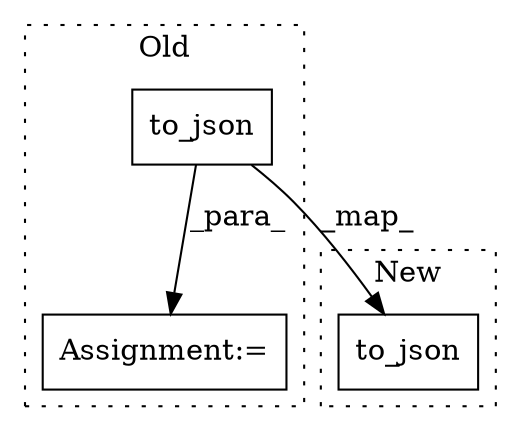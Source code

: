 digraph G {
subgraph cluster0 {
1 [label="to_json" a="32" s="3107" l="9" shape="box"];
3 [label="Assignment:=" a="7" s="3091" l="1" shape="box"];
label = "Old";
style="dotted";
}
subgraph cluster1 {
2 [label="to_json" a="32" s="3446" l="9" shape="box"];
label = "New";
style="dotted";
}
1 -> 2 [label="_map_"];
1 -> 3 [label="_para_"];
}